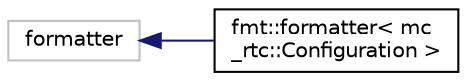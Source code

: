 digraph "Graphical Class Hierarchy"
{
 // INTERACTIVE_SVG=YES
  edge [fontname="Helvetica",fontsize="10",labelfontname="Helvetica",labelfontsize="10"];
  node [fontname="Helvetica",fontsize="10",shape=record];
  rankdir="LR";
  Node253 [label="formatter",height=0.2,width=0.4,color="grey75", fillcolor="white", style="filled"];
  Node253 -> Node0 [dir="back",color="midnightblue",fontsize="10",style="solid",fontname="Helvetica"];
  Node0 [label="fmt::formatter\< mc\l_rtc::Configuration \>",height=0.2,width=0.4,color="black", fillcolor="white", style="filled",URL="$structfmt_1_1formatter_3_01mc__rtc_1_1Configuration_01_4.html"];
}
